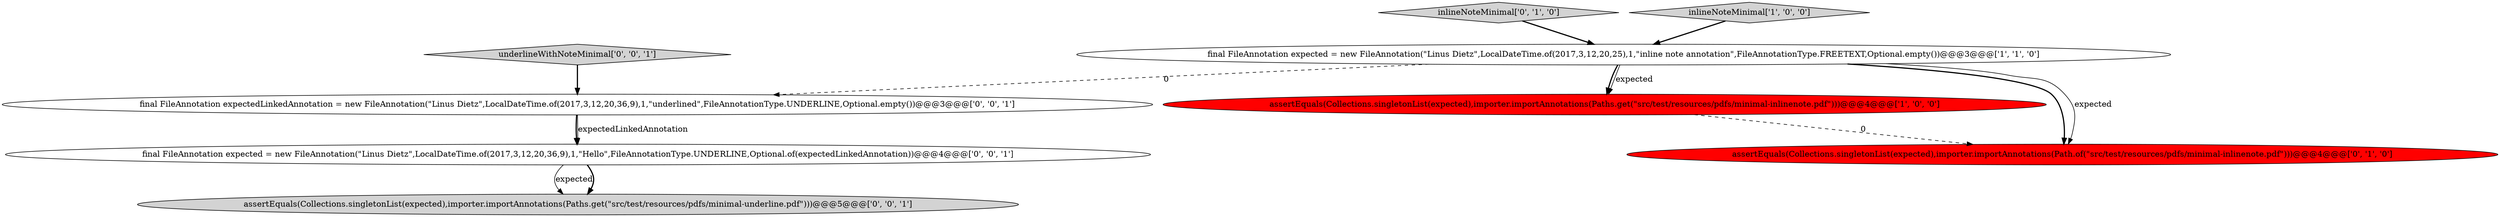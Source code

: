 digraph {
7 [style = filled, label = "final FileAnnotation expected = new FileAnnotation(\"Linus Dietz\",LocalDateTime.of(2017,3,12,20,36,9),1,\"Hello\",FileAnnotationType.UNDERLINE,Optional.of(expectedLinkedAnnotation))@@@4@@@['0', '0', '1']", fillcolor = white, shape = ellipse image = "AAA0AAABBB3BBB"];
5 [style = filled, label = "final FileAnnotation expectedLinkedAnnotation = new FileAnnotation(\"Linus Dietz\",LocalDateTime.of(2017,3,12,20,36,9),1,\"underlined\",FileAnnotationType.UNDERLINE,Optional.empty())@@@3@@@['0', '0', '1']", fillcolor = white, shape = ellipse image = "AAA0AAABBB3BBB"];
8 [style = filled, label = "underlineWithNoteMinimal['0', '0', '1']", fillcolor = lightgray, shape = diamond image = "AAA0AAABBB3BBB"];
1 [style = filled, label = "final FileAnnotation expected = new FileAnnotation(\"Linus Dietz\",LocalDateTime.of(2017,3,12,20,25),1,\"inline note annotation\",FileAnnotationType.FREETEXT,Optional.empty())@@@3@@@['1', '1', '0']", fillcolor = white, shape = ellipse image = "AAA0AAABBB1BBB"];
6 [style = filled, label = "assertEquals(Collections.singletonList(expected),importer.importAnnotations(Paths.get(\"src/test/resources/pdfs/minimal-underline.pdf\")))@@@5@@@['0', '0', '1']", fillcolor = lightgray, shape = ellipse image = "AAA0AAABBB3BBB"];
4 [style = filled, label = "inlineNoteMinimal['0', '1', '0']", fillcolor = lightgray, shape = diamond image = "AAA0AAABBB2BBB"];
0 [style = filled, label = "assertEquals(Collections.singletonList(expected),importer.importAnnotations(Paths.get(\"src/test/resources/pdfs/minimal-inlinenote.pdf\")))@@@4@@@['1', '0', '0']", fillcolor = red, shape = ellipse image = "AAA1AAABBB1BBB"];
3 [style = filled, label = "assertEquals(Collections.singletonList(expected),importer.importAnnotations(Path.of(\"src/test/resources/pdfs/minimal-inlinenote.pdf\")))@@@4@@@['0', '1', '0']", fillcolor = red, shape = ellipse image = "AAA1AAABBB2BBB"];
2 [style = filled, label = "inlineNoteMinimal['1', '0', '0']", fillcolor = lightgray, shape = diamond image = "AAA0AAABBB1BBB"];
1->3 [style = bold, label=""];
5->7 [style = bold, label=""];
4->1 [style = bold, label=""];
0->3 [style = dashed, label="0"];
5->7 [style = solid, label="expectedLinkedAnnotation"];
1->0 [style = bold, label=""];
1->5 [style = dashed, label="0"];
7->6 [style = solid, label="expected"];
8->5 [style = bold, label=""];
2->1 [style = bold, label=""];
7->6 [style = bold, label=""];
1->3 [style = solid, label="expected"];
1->0 [style = solid, label="expected"];
}

